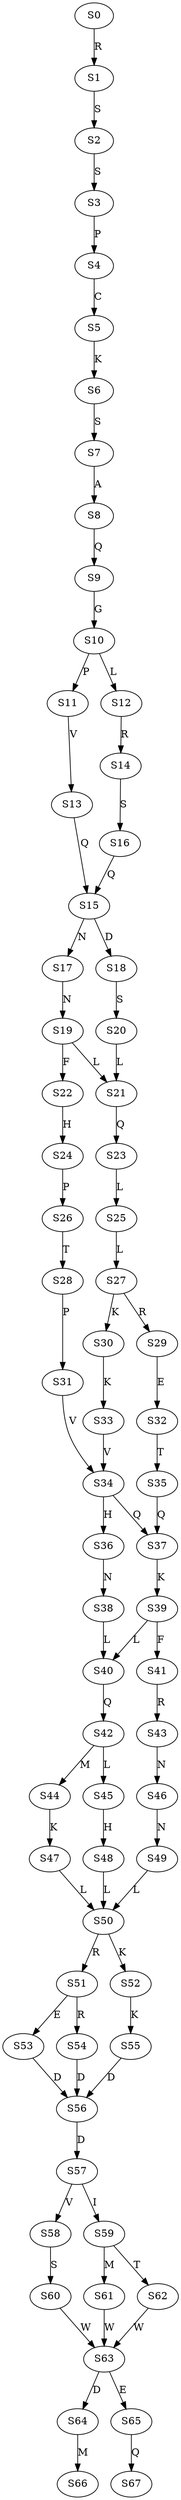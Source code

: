 strict digraph  {
	S0 -> S1 [ label = R ];
	S1 -> S2 [ label = S ];
	S2 -> S3 [ label = S ];
	S3 -> S4 [ label = P ];
	S4 -> S5 [ label = C ];
	S5 -> S6 [ label = K ];
	S6 -> S7 [ label = S ];
	S7 -> S8 [ label = A ];
	S8 -> S9 [ label = Q ];
	S9 -> S10 [ label = G ];
	S10 -> S11 [ label = P ];
	S10 -> S12 [ label = L ];
	S11 -> S13 [ label = V ];
	S12 -> S14 [ label = R ];
	S13 -> S15 [ label = Q ];
	S14 -> S16 [ label = S ];
	S15 -> S17 [ label = N ];
	S15 -> S18 [ label = D ];
	S16 -> S15 [ label = Q ];
	S17 -> S19 [ label = N ];
	S18 -> S20 [ label = S ];
	S19 -> S21 [ label = L ];
	S19 -> S22 [ label = F ];
	S20 -> S21 [ label = L ];
	S21 -> S23 [ label = Q ];
	S22 -> S24 [ label = H ];
	S23 -> S25 [ label = L ];
	S24 -> S26 [ label = P ];
	S25 -> S27 [ label = L ];
	S26 -> S28 [ label = T ];
	S27 -> S29 [ label = R ];
	S27 -> S30 [ label = K ];
	S28 -> S31 [ label = P ];
	S29 -> S32 [ label = E ];
	S30 -> S33 [ label = K ];
	S31 -> S34 [ label = V ];
	S32 -> S35 [ label = T ];
	S33 -> S34 [ label = V ];
	S34 -> S36 [ label = H ];
	S34 -> S37 [ label = Q ];
	S35 -> S37 [ label = Q ];
	S36 -> S38 [ label = N ];
	S37 -> S39 [ label = K ];
	S38 -> S40 [ label = L ];
	S39 -> S41 [ label = F ];
	S39 -> S40 [ label = L ];
	S40 -> S42 [ label = Q ];
	S41 -> S43 [ label = R ];
	S42 -> S44 [ label = M ];
	S42 -> S45 [ label = L ];
	S43 -> S46 [ label = N ];
	S44 -> S47 [ label = K ];
	S45 -> S48 [ label = H ];
	S46 -> S49 [ label = N ];
	S47 -> S50 [ label = L ];
	S48 -> S50 [ label = L ];
	S49 -> S50 [ label = L ];
	S50 -> S51 [ label = R ];
	S50 -> S52 [ label = K ];
	S51 -> S53 [ label = E ];
	S51 -> S54 [ label = R ];
	S52 -> S55 [ label = K ];
	S53 -> S56 [ label = D ];
	S54 -> S56 [ label = D ];
	S55 -> S56 [ label = D ];
	S56 -> S57 [ label = D ];
	S57 -> S58 [ label = V ];
	S57 -> S59 [ label = I ];
	S58 -> S60 [ label = S ];
	S59 -> S61 [ label = M ];
	S59 -> S62 [ label = T ];
	S60 -> S63 [ label = W ];
	S61 -> S63 [ label = W ];
	S62 -> S63 [ label = W ];
	S63 -> S64 [ label = D ];
	S63 -> S65 [ label = E ];
	S64 -> S66 [ label = M ];
	S65 -> S67 [ label = Q ];
}
